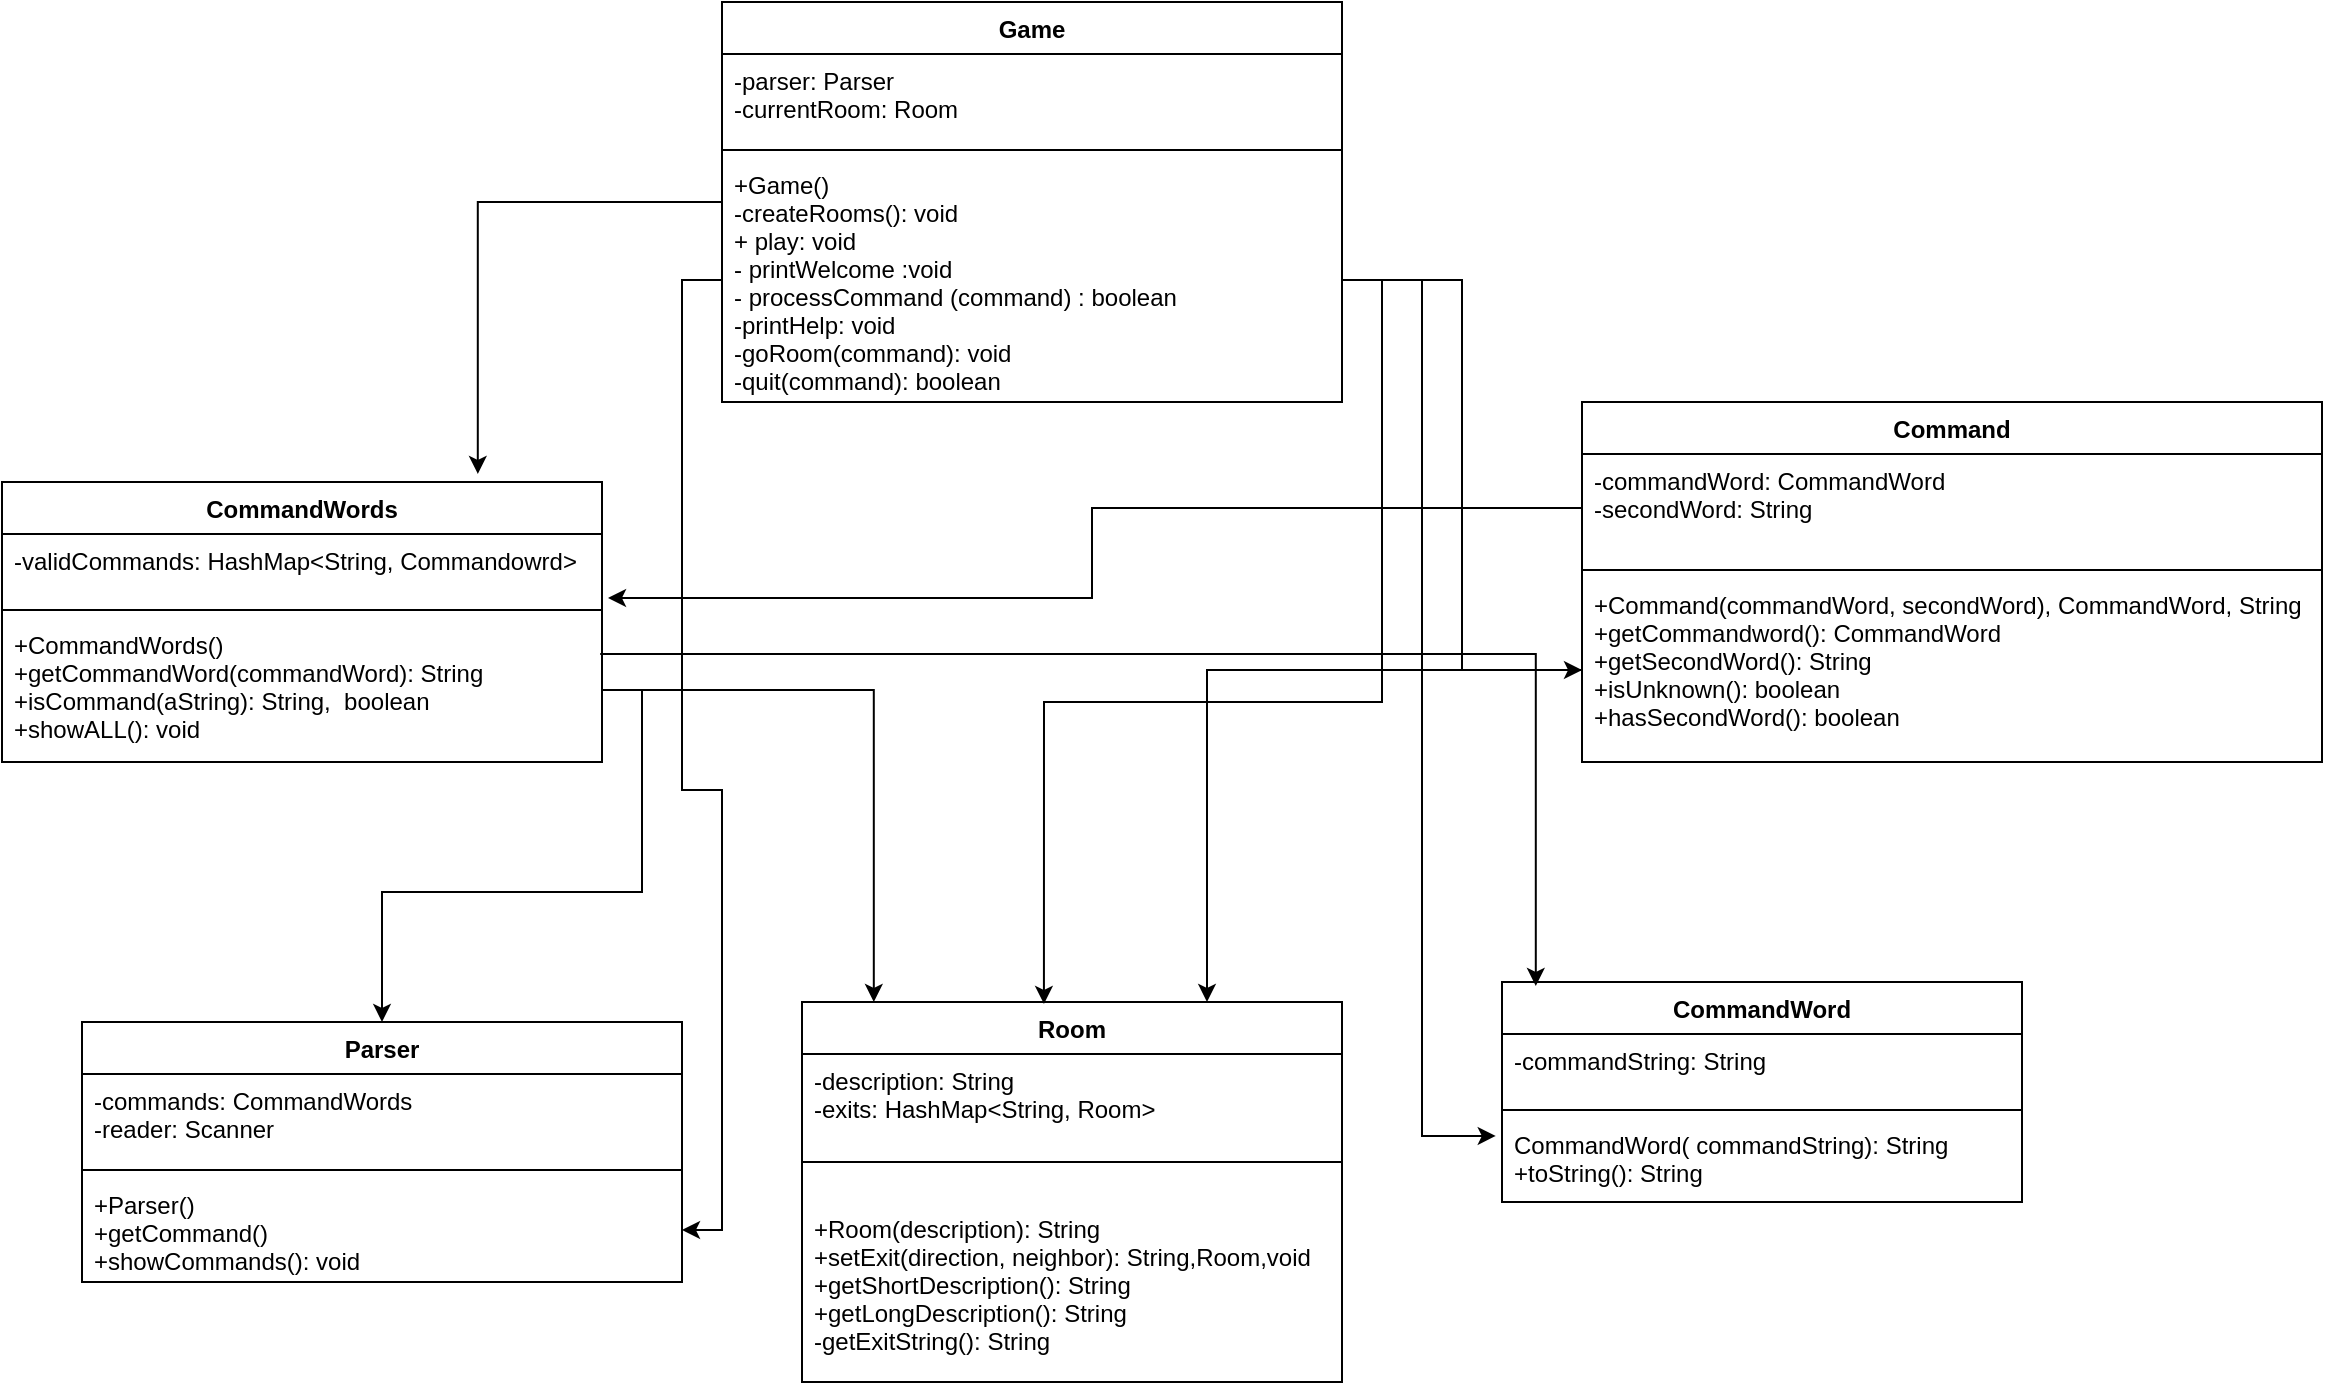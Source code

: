 <mxfile version="13.7.7" type="github">
  <diagram id="VEy1ekJowihjDsb1W5C8" name="Page-1">
    <mxGraphModel dx="1422" dy="759" grid="1" gridSize="10" guides="1" tooltips="1" connect="1" arrows="1" fold="1" page="1" pageScale="1" pageWidth="827" pageHeight="1169" math="0" shadow="0">
      <root>
        <mxCell id="0" />
        <mxCell id="1" parent="0" />
        <mxCell id="h6V62oQ8V5OpcuaHMOtG-29" style="edgeStyle=orthogonalEdgeStyle;rounded=0;orthogonalLoop=1;jettySize=auto;html=1;entryX=0.793;entryY=-0.029;entryDx=0;entryDy=0;entryPerimeter=0;" edge="1" parent="1" source="h6V62oQ8V5OpcuaHMOtG-1" target="h6V62oQ8V5OpcuaHMOtG-14">
          <mxGeometry relative="1" as="geometry" />
        </mxCell>
        <mxCell id="h6V62oQ8V5OpcuaHMOtG-1" value="Game" style="swimlane;fontStyle=1;align=center;verticalAlign=top;childLayout=stackLayout;horizontal=1;startSize=26;horizontalStack=0;resizeParent=1;resizeParentMax=0;resizeLast=0;collapsible=1;marginBottom=0;" vertex="1" parent="1">
          <mxGeometry x="520" width="310" height="200" as="geometry" />
        </mxCell>
        <mxCell id="h6V62oQ8V5OpcuaHMOtG-2" value="-parser: Parser&#xa;-currentRoom: Room" style="text;strokeColor=none;fillColor=none;align=left;verticalAlign=top;spacingLeft=4;spacingRight=4;overflow=hidden;rotatable=0;points=[[0,0.5],[1,0.5]];portConstraint=eastwest;" vertex="1" parent="h6V62oQ8V5OpcuaHMOtG-1">
          <mxGeometry y="26" width="310" height="44" as="geometry" />
        </mxCell>
        <mxCell id="h6V62oQ8V5OpcuaHMOtG-3" value="" style="line;strokeWidth=1;fillColor=none;align=left;verticalAlign=middle;spacingTop=-1;spacingLeft=3;spacingRight=3;rotatable=0;labelPosition=right;points=[];portConstraint=eastwest;" vertex="1" parent="h6V62oQ8V5OpcuaHMOtG-1">
          <mxGeometry y="70" width="310" height="8" as="geometry" />
        </mxCell>
        <mxCell id="h6V62oQ8V5OpcuaHMOtG-4" value="+Game()&#xa;-createRooms(): void&#xa;+ play: void&#xa;- printWelcome :void&#xa;- processCommand (command) : boolean&#xa;-printHelp: void&#xa;-goRoom(command): void&#xa;-quit(command): boolean" style="text;strokeColor=none;fillColor=none;align=left;verticalAlign=top;spacingLeft=4;spacingRight=4;overflow=hidden;rotatable=0;points=[[0,0.5],[1,0.5]];portConstraint=eastwest;" vertex="1" parent="h6V62oQ8V5OpcuaHMOtG-1">
          <mxGeometry y="78" width="310" height="122" as="geometry" />
        </mxCell>
        <mxCell id="h6V62oQ8V5OpcuaHMOtG-14" value="CommandWords" style="swimlane;fontStyle=1;align=center;verticalAlign=top;childLayout=stackLayout;horizontal=1;startSize=26;horizontalStack=0;resizeParent=1;resizeParentMax=0;resizeLast=0;collapsible=1;marginBottom=0;" vertex="1" parent="1">
          <mxGeometry x="160" y="240" width="300" height="140" as="geometry" />
        </mxCell>
        <mxCell id="h6V62oQ8V5OpcuaHMOtG-15" value="-validCommands: HashMap&lt;String, Commandowrd&gt;" style="text;strokeColor=none;fillColor=none;align=left;verticalAlign=top;spacingLeft=4;spacingRight=4;overflow=hidden;rotatable=0;points=[[0,0.5],[1,0.5]];portConstraint=eastwest;" vertex="1" parent="h6V62oQ8V5OpcuaHMOtG-14">
          <mxGeometry y="26" width="300" height="34" as="geometry" />
        </mxCell>
        <mxCell id="h6V62oQ8V5OpcuaHMOtG-16" value="" style="line;strokeWidth=1;fillColor=none;align=left;verticalAlign=middle;spacingTop=-1;spacingLeft=3;spacingRight=3;rotatable=0;labelPosition=right;points=[];portConstraint=eastwest;" vertex="1" parent="h6V62oQ8V5OpcuaHMOtG-14">
          <mxGeometry y="60" width="300" height="8" as="geometry" />
        </mxCell>
        <mxCell id="h6V62oQ8V5OpcuaHMOtG-17" value="+CommandWords()&#xa;+getCommandWord(commandWord): String&#xa;+isCommand(aString): String,  boolean&#xa;+showALL(): void" style="text;strokeColor=none;fillColor=none;align=left;verticalAlign=top;spacingLeft=4;spacingRight=4;overflow=hidden;rotatable=0;points=[[0,0.5],[1,0.5]];portConstraint=eastwest;" vertex="1" parent="h6V62oQ8V5OpcuaHMOtG-14">
          <mxGeometry y="68" width="300" height="72" as="geometry" />
        </mxCell>
        <mxCell id="h6V62oQ8V5OpcuaHMOtG-18" value="Parser" style="swimlane;fontStyle=1;align=center;verticalAlign=top;childLayout=stackLayout;horizontal=1;startSize=26;horizontalStack=0;resizeParent=1;resizeParentMax=0;resizeLast=0;collapsible=1;marginBottom=0;" vertex="1" parent="1">
          <mxGeometry x="200" y="510" width="300" height="130" as="geometry" />
        </mxCell>
        <mxCell id="h6V62oQ8V5OpcuaHMOtG-19" value="-commands: CommandWords&#xa;-reader: Scanner" style="text;strokeColor=none;fillColor=none;align=left;verticalAlign=top;spacingLeft=4;spacingRight=4;overflow=hidden;rotatable=0;points=[[0,0.5],[1,0.5]];portConstraint=eastwest;" vertex="1" parent="h6V62oQ8V5OpcuaHMOtG-18">
          <mxGeometry y="26" width="300" height="44" as="geometry" />
        </mxCell>
        <mxCell id="h6V62oQ8V5OpcuaHMOtG-20" value="" style="line;strokeWidth=1;fillColor=none;align=left;verticalAlign=middle;spacingTop=-1;spacingLeft=3;spacingRight=3;rotatable=0;labelPosition=right;points=[];portConstraint=eastwest;" vertex="1" parent="h6V62oQ8V5OpcuaHMOtG-18">
          <mxGeometry y="70" width="300" height="8" as="geometry" />
        </mxCell>
        <mxCell id="h6V62oQ8V5OpcuaHMOtG-21" value="+Parser()&#xa;+getCommand()&#xa;+showCommands(): void" style="text;strokeColor=none;fillColor=none;align=left;verticalAlign=top;spacingLeft=4;spacingRight=4;overflow=hidden;rotatable=0;points=[[0,0.5],[1,0.5]];portConstraint=eastwest;" vertex="1" parent="h6V62oQ8V5OpcuaHMOtG-18">
          <mxGeometry y="78" width="300" height="52" as="geometry" />
        </mxCell>
        <mxCell id="h6V62oQ8V5OpcuaHMOtG-22" value="Room" style="swimlane;fontStyle=1;align=center;verticalAlign=top;childLayout=stackLayout;horizontal=1;startSize=26;horizontalStack=0;resizeParent=1;resizeParentMax=0;resizeLast=0;collapsible=1;marginBottom=0;" vertex="1" parent="1">
          <mxGeometry x="560" y="500" width="270" height="190" as="geometry" />
        </mxCell>
        <mxCell id="h6V62oQ8V5OpcuaHMOtG-23" value="-description: String&#xa;-exits: HashMap&lt;String, Room&gt;" style="text;strokeColor=none;fillColor=none;align=left;verticalAlign=top;spacingLeft=4;spacingRight=4;overflow=hidden;rotatable=0;points=[[0,0.5],[1,0.5]];portConstraint=eastwest;" vertex="1" parent="h6V62oQ8V5OpcuaHMOtG-22">
          <mxGeometry y="26" width="270" height="34" as="geometry" />
        </mxCell>
        <mxCell id="h6V62oQ8V5OpcuaHMOtG-24" value="" style="line;strokeWidth=1;fillColor=none;align=left;verticalAlign=middle;spacingTop=-1;spacingLeft=3;spacingRight=3;rotatable=0;labelPosition=right;points=[];portConstraint=eastwest;" vertex="1" parent="h6V62oQ8V5OpcuaHMOtG-22">
          <mxGeometry y="60" width="270" height="40" as="geometry" />
        </mxCell>
        <mxCell id="h6V62oQ8V5OpcuaHMOtG-25" value="+Room(description): String&#xa;+setExit(direction, neighbor): String,Room,void&#xa;+getShortDescription(): String&#xa;+getLongDescription(): String&#xa;-getExitString(): String" style="text;strokeColor=none;fillColor=none;align=left;verticalAlign=top;spacingLeft=4;spacingRight=4;overflow=hidden;rotatable=0;points=[[0,0.5],[1,0.5]];portConstraint=eastwest;" vertex="1" parent="h6V62oQ8V5OpcuaHMOtG-22">
          <mxGeometry y="100" width="270" height="90" as="geometry" />
        </mxCell>
        <mxCell id="h6V62oQ8V5OpcuaHMOtG-10" value="CommandWord" style="swimlane;fontStyle=1;align=center;verticalAlign=top;childLayout=stackLayout;horizontal=1;startSize=26;horizontalStack=0;resizeParent=1;resizeParentMax=0;resizeLast=0;collapsible=1;marginBottom=0;" vertex="1" parent="1">
          <mxGeometry x="910" y="490" width="260" height="110" as="geometry" />
        </mxCell>
        <mxCell id="h6V62oQ8V5OpcuaHMOtG-11" value="-commandString: String" style="text;strokeColor=none;fillColor=none;align=left;verticalAlign=top;spacingLeft=4;spacingRight=4;overflow=hidden;rotatable=0;points=[[0,0.5],[1,0.5]];portConstraint=eastwest;" vertex="1" parent="h6V62oQ8V5OpcuaHMOtG-10">
          <mxGeometry y="26" width="260" height="34" as="geometry" />
        </mxCell>
        <mxCell id="h6V62oQ8V5OpcuaHMOtG-12" value="" style="line;strokeWidth=1;fillColor=none;align=left;verticalAlign=middle;spacingTop=-1;spacingLeft=3;spacingRight=3;rotatable=0;labelPosition=right;points=[];portConstraint=eastwest;" vertex="1" parent="h6V62oQ8V5OpcuaHMOtG-10">
          <mxGeometry y="60" width="260" height="8" as="geometry" />
        </mxCell>
        <mxCell id="h6V62oQ8V5OpcuaHMOtG-13" value="CommandWord( commandString): String&#xa;+toString(): String" style="text;strokeColor=none;fillColor=none;align=left;verticalAlign=top;spacingLeft=4;spacingRight=4;overflow=hidden;rotatable=0;points=[[0,0.5],[1,0.5]];portConstraint=eastwest;" vertex="1" parent="h6V62oQ8V5OpcuaHMOtG-10">
          <mxGeometry y="68" width="260" height="42" as="geometry" />
        </mxCell>
        <mxCell id="h6V62oQ8V5OpcuaHMOtG-5" value="Command" style="swimlane;fontStyle=1;align=center;verticalAlign=top;childLayout=stackLayout;horizontal=1;startSize=26;horizontalStack=0;resizeParent=1;resizeParentMax=0;resizeLast=0;collapsible=1;marginBottom=0;" vertex="1" parent="1">
          <mxGeometry x="950" y="200" width="370" height="180" as="geometry" />
        </mxCell>
        <mxCell id="h6V62oQ8V5OpcuaHMOtG-6" value="-commandWord: CommandWord&#xa;-secondWord: String" style="text;strokeColor=none;fillColor=none;align=left;verticalAlign=top;spacingLeft=4;spacingRight=4;overflow=hidden;rotatable=0;points=[[0,0.5],[1,0.5]];portConstraint=eastwest;" vertex="1" parent="h6V62oQ8V5OpcuaHMOtG-5">
          <mxGeometry y="26" width="370" height="54" as="geometry" />
        </mxCell>
        <mxCell id="h6V62oQ8V5OpcuaHMOtG-7" value="" style="line;strokeWidth=1;fillColor=none;align=left;verticalAlign=middle;spacingTop=-1;spacingLeft=3;spacingRight=3;rotatable=0;labelPosition=right;points=[];portConstraint=eastwest;" vertex="1" parent="h6V62oQ8V5OpcuaHMOtG-5">
          <mxGeometry y="80" width="370" height="8" as="geometry" />
        </mxCell>
        <mxCell id="h6V62oQ8V5OpcuaHMOtG-8" value="+Command(commandWord, secondWord), CommandWord, String&#xa;+getCommandword(): CommandWord&#xa;+getSecondWord(): String&#xa;+isUnknown(): boolean&#xa;+hasSecondWord(): boolean" style="text;strokeColor=none;fillColor=none;align=left;verticalAlign=top;spacingLeft=4;spacingRight=4;overflow=hidden;rotatable=0;points=[[0,0.5],[1,0.5]];portConstraint=eastwest;" vertex="1" parent="h6V62oQ8V5OpcuaHMOtG-5">
          <mxGeometry y="88" width="370" height="92" as="geometry" />
        </mxCell>
        <mxCell id="h6V62oQ8V5OpcuaHMOtG-26" style="edgeStyle=orthogonalEdgeStyle;rounded=0;orthogonalLoop=1;jettySize=auto;html=1;" edge="1" parent="1" source="h6V62oQ8V5OpcuaHMOtG-4" target="h6V62oQ8V5OpcuaHMOtG-8">
          <mxGeometry relative="1" as="geometry" />
        </mxCell>
        <mxCell id="h6V62oQ8V5OpcuaHMOtG-27" style="edgeStyle=orthogonalEdgeStyle;rounded=0;orthogonalLoop=1;jettySize=auto;html=1;entryX=-0.012;entryY=0.214;entryDx=0;entryDy=0;entryPerimeter=0;" edge="1" parent="1" source="h6V62oQ8V5OpcuaHMOtG-4" target="h6V62oQ8V5OpcuaHMOtG-13">
          <mxGeometry relative="1" as="geometry" />
        </mxCell>
        <mxCell id="h6V62oQ8V5OpcuaHMOtG-28" style="edgeStyle=orthogonalEdgeStyle;rounded=0;orthogonalLoop=1;jettySize=auto;html=1;entryX=0.448;entryY=0.005;entryDx=0;entryDy=0;entryPerimeter=0;" edge="1" parent="1" source="h6V62oQ8V5OpcuaHMOtG-4" target="h6V62oQ8V5OpcuaHMOtG-22">
          <mxGeometry relative="1" as="geometry" />
        </mxCell>
        <mxCell id="h6V62oQ8V5OpcuaHMOtG-30" style="edgeStyle=orthogonalEdgeStyle;rounded=0;orthogonalLoop=1;jettySize=auto;html=1;" edge="1" parent="1" source="h6V62oQ8V5OpcuaHMOtG-4" target="h6V62oQ8V5OpcuaHMOtG-21">
          <mxGeometry relative="1" as="geometry" />
        </mxCell>
        <mxCell id="h6V62oQ8V5OpcuaHMOtG-31" style="edgeStyle=orthogonalEdgeStyle;rounded=0;orthogonalLoop=1;jettySize=auto;html=1;" edge="1" parent="1" source="h6V62oQ8V5OpcuaHMOtG-17" target="h6V62oQ8V5OpcuaHMOtG-18">
          <mxGeometry relative="1" as="geometry" />
        </mxCell>
        <mxCell id="h6V62oQ8V5OpcuaHMOtG-32" style="edgeStyle=orthogonalEdgeStyle;rounded=0;orthogonalLoop=1;jettySize=auto;html=1;entryX=1.01;entryY=0.941;entryDx=0;entryDy=0;entryPerimeter=0;" edge="1" parent="1" source="h6V62oQ8V5OpcuaHMOtG-6" target="h6V62oQ8V5OpcuaHMOtG-15">
          <mxGeometry relative="1" as="geometry">
            <mxPoint x="490" y="300" as="targetPoint" />
          </mxGeometry>
        </mxCell>
        <mxCell id="h6V62oQ8V5OpcuaHMOtG-33" style="edgeStyle=orthogonalEdgeStyle;rounded=0;orthogonalLoop=1;jettySize=auto;html=1;entryX=0.065;entryY=0.018;entryDx=0;entryDy=0;entryPerimeter=0;exitX=0.997;exitY=0.25;exitDx=0;exitDy=0;exitPerimeter=0;" edge="1" parent="1" source="h6V62oQ8V5OpcuaHMOtG-17" target="h6V62oQ8V5OpcuaHMOtG-10">
          <mxGeometry relative="1" as="geometry" />
        </mxCell>
        <mxCell id="h6V62oQ8V5OpcuaHMOtG-34" style="edgeStyle=orthogonalEdgeStyle;rounded=0;orthogonalLoop=1;jettySize=auto;html=1;entryX=0.133;entryY=0;entryDx=0;entryDy=0;entryPerimeter=0;" edge="1" parent="1" source="h6V62oQ8V5OpcuaHMOtG-17" target="h6V62oQ8V5OpcuaHMOtG-22">
          <mxGeometry relative="1" as="geometry" />
        </mxCell>
        <mxCell id="h6V62oQ8V5OpcuaHMOtG-35" style="edgeStyle=orthogonalEdgeStyle;rounded=0;orthogonalLoop=1;jettySize=auto;html=1;entryX=0.75;entryY=0;entryDx=0;entryDy=0;" edge="1" parent="1" source="h6V62oQ8V5OpcuaHMOtG-8" target="h6V62oQ8V5OpcuaHMOtG-22">
          <mxGeometry relative="1" as="geometry" />
        </mxCell>
      </root>
    </mxGraphModel>
  </diagram>
</mxfile>
